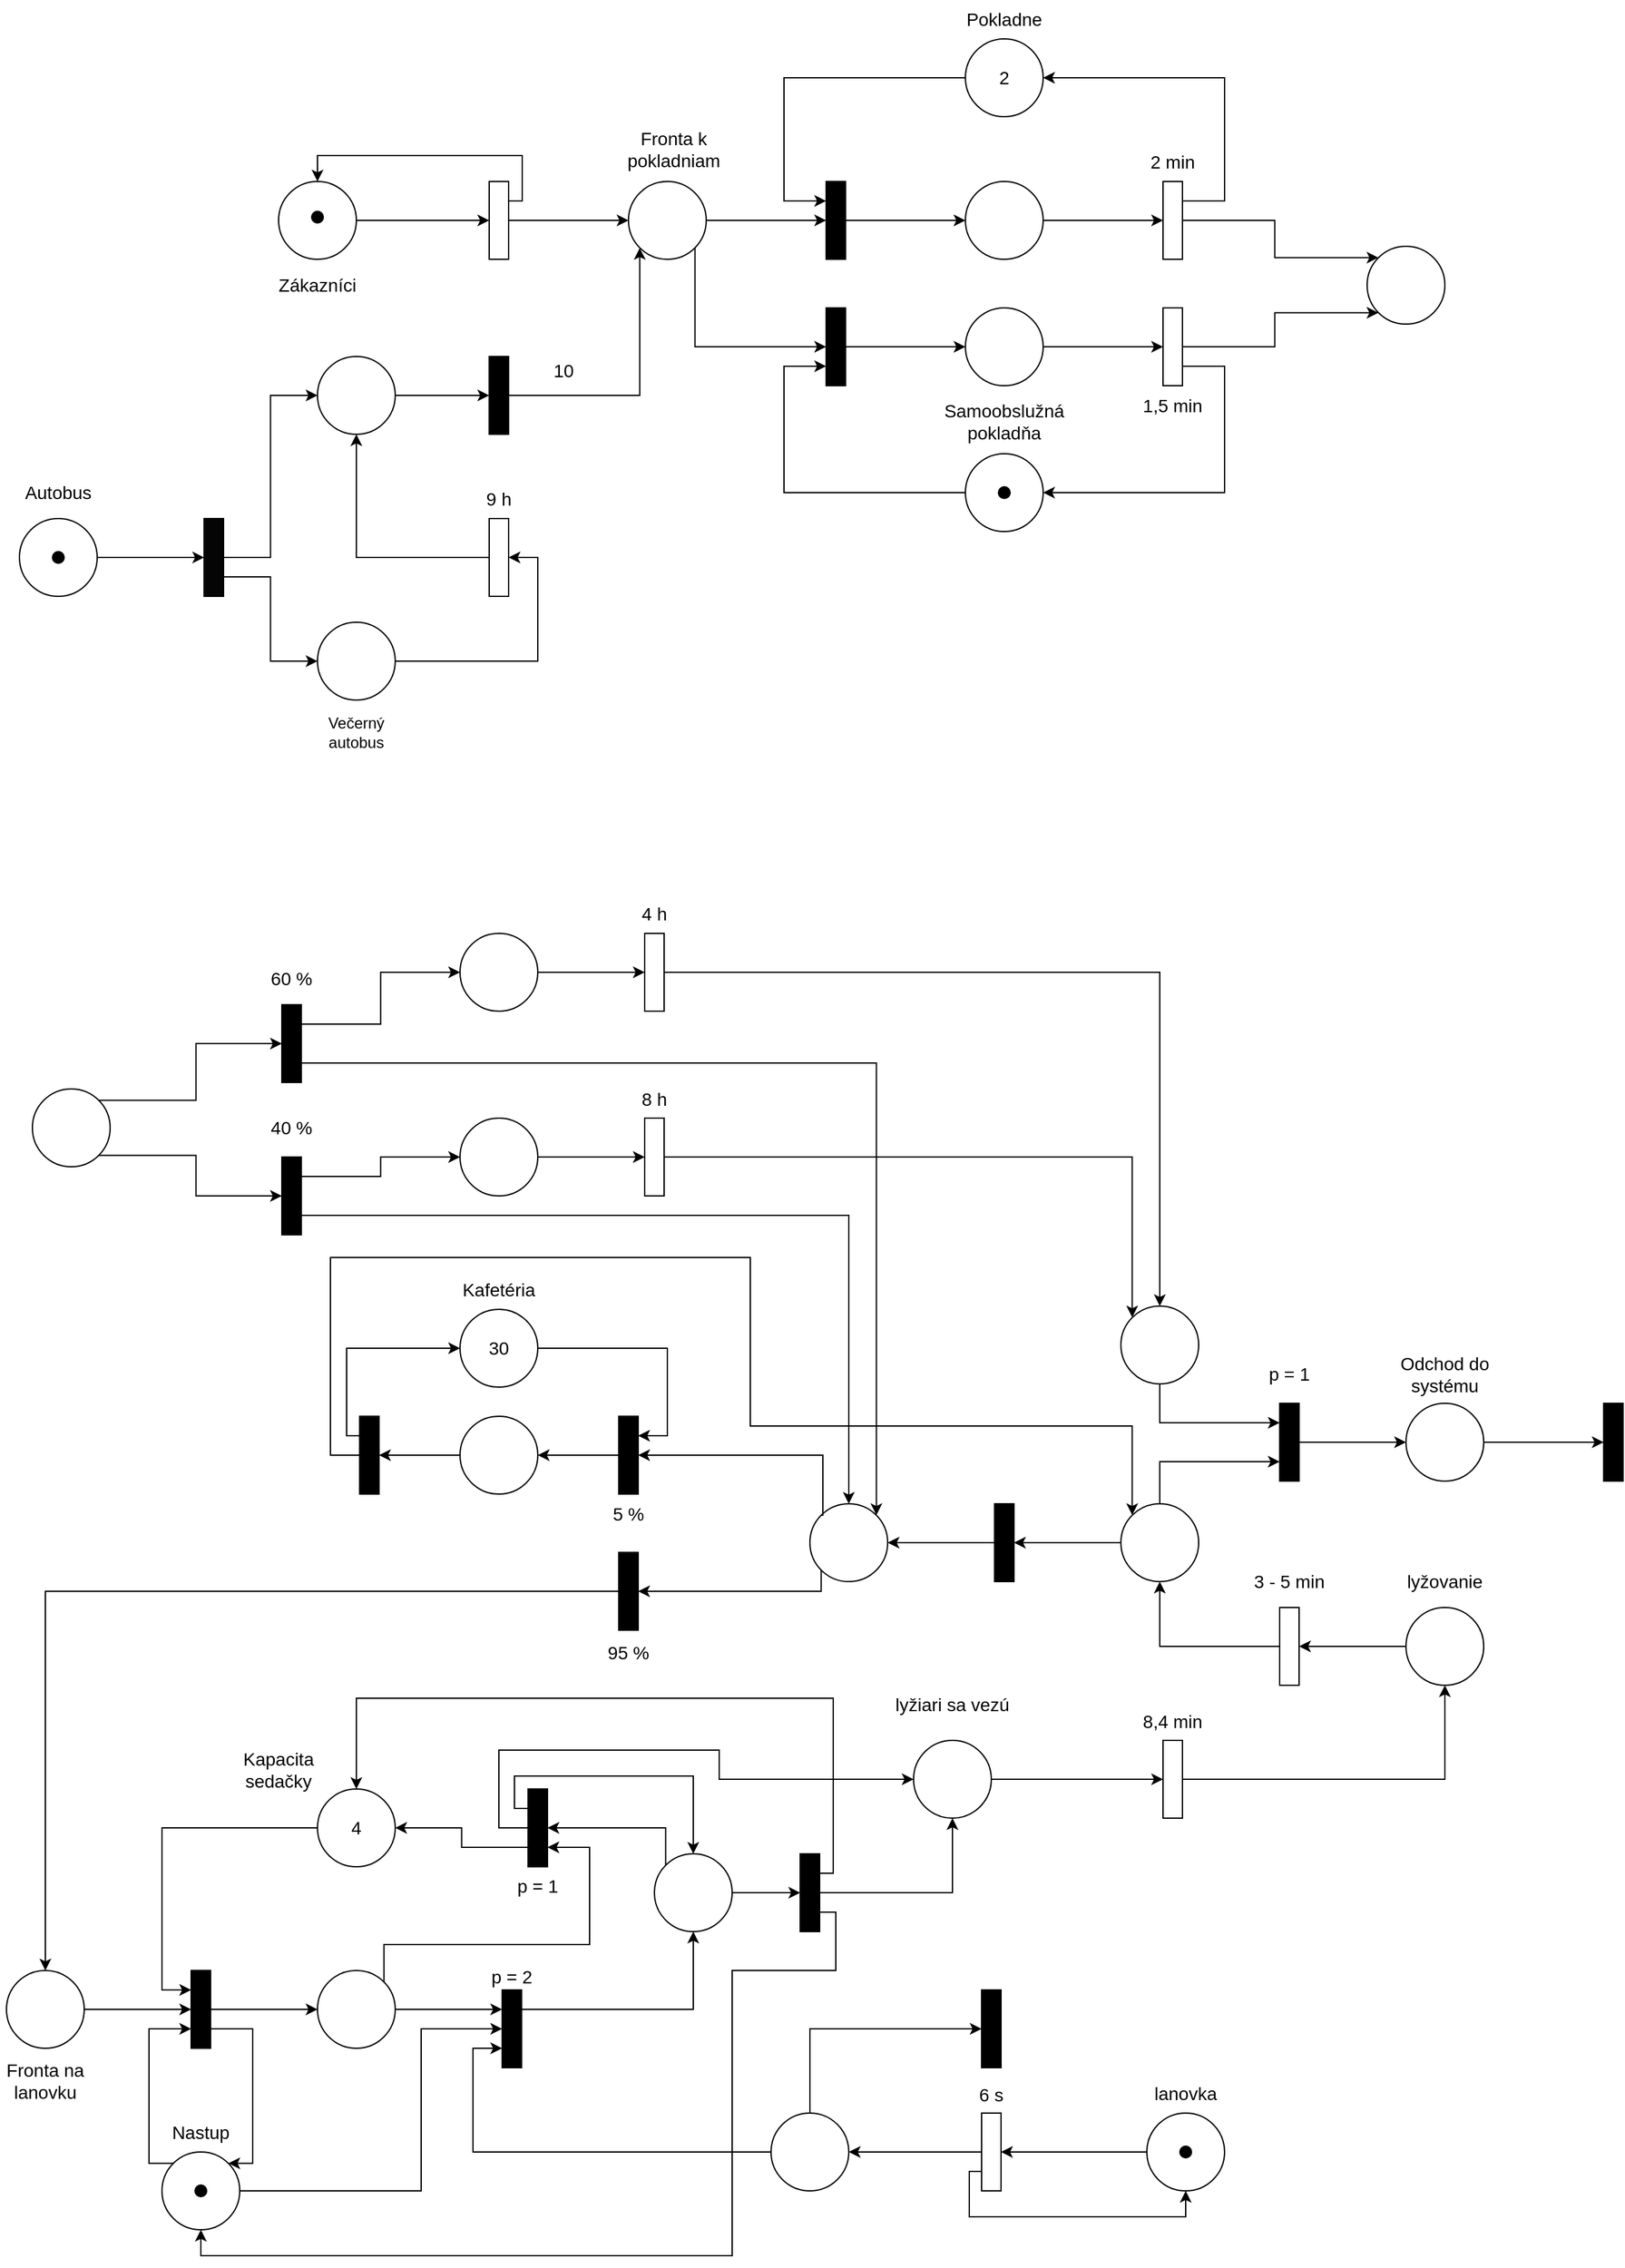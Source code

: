<mxfile version="22.1.5" type="device">
  <diagram name="Page-1" id="W_xYY2mBdeJjj8uaBrzF">
    <mxGraphModel dx="1635" dy="2214" grid="1" gridSize="10" guides="1" tooltips="1" connect="1" arrows="1" fold="1" page="0" pageScale="1" pageWidth="827" pageHeight="1169" math="0" shadow="0">
      <root>
        <mxCell id="0" />
        <mxCell id="1" parent="0" />
        <mxCell id="AAFjQnPi5kUjQPwpxVuT-1" value="" style="verticalLabelPosition=bottom;verticalAlign=top;html=1;shape=mxgraph.flowchart.on-page_reference;fillColor=none;" parent="1" vertex="1">
          <mxGeometry x="-320" y="70" width="60" height="60" as="geometry" />
        </mxCell>
        <mxCell id="d6f9d9BtoIqbWKQXRGAZ-1" value="" style="rounded=0;whiteSpace=wrap;html=1;rotation=-90;fillColor=#000000;" parent="1" vertex="1">
          <mxGeometry x="-200" y="92.5" width="60" height="15" as="geometry" />
        </mxCell>
        <mxCell id="d6f9d9BtoIqbWKQXRGAZ-3" value="" style="endArrow=classic;html=1;rounded=0;exitX=1;exitY=0.5;exitDx=0;exitDy=0;exitPerimeter=0;entryX=0.5;entryY=0;entryDx=0;entryDy=0;" parent="1" source="AAFjQnPi5kUjQPwpxVuT-1" target="d6f9d9BtoIqbWKQXRGAZ-1" edge="1">
          <mxGeometry width="50" height="50" relative="1" as="geometry">
            <mxPoint x="-240" y="230" as="sourcePoint" />
            <mxPoint x="-190" y="180" as="targetPoint" />
          </mxGeometry>
        </mxCell>
        <mxCell id="d6f9d9BtoIqbWKQXRGAZ-4" value="" style="verticalLabelPosition=bottom;verticalAlign=top;html=1;shape=mxgraph.flowchart.on-page_reference;fillColor=none;" parent="1" vertex="1">
          <mxGeometry x="-80" y="70" width="60" height="60" as="geometry" />
        </mxCell>
        <mxCell id="d6f9d9BtoIqbWKQXRGAZ-5" value="" style="endArrow=classic;html=1;rounded=0;exitX=0.5;exitY=1;exitDx=0;exitDy=0;entryX=0;entryY=0.5;entryDx=0;entryDy=0;entryPerimeter=0;" parent="1" source="d6f9d9BtoIqbWKQXRGAZ-1" target="d6f9d9BtoIqbWKQXRGAZ-4" edge="1">
          <mxGeometry width="50" height="50" relative="1" as="geometry">
            <mxPoint x="-170" y="210" as="sourcePoint" />
            <mxPoint x="-120" y="160" as="targetPoint" />
          </mxGeometry>
        </mxCell>
        <mxCell id="d6f9d9BtoIqbWKQXRGAZ-7" value="" style="verticalLabelPosition=bottom;verticalAlign=top;html=1;shape=mxgraph.flowchart.on-page_reference;fillColor=none;" parent="1" vertex="1">
          <mxGeometry x="-200" y="210" width="60" height="60" as="geometry" />
        </mxCell>
        <mxCell id="d6f9d9BtoIqbWKQXRGAZ-8" value="" style="endArrow=classic;html=1;rounded=0;entryX=0.25;entryY=0;entryDx=0;entryDy=0;exitX=0.145;exitY=0.145;exitDx=0;exitDy=0;exitPerimeter=0;edgeStyle=elbowEdgeStyle;" parent="1" source="d6f9d9BtoIqbWKQXRGAZ-7" target="d6f9d9BtoIqbWKQXRGAZ-1" edge="1">
          <mxGeometry width="50" height="50" relative="1" as="geometry">
            <mxPoint x="-270" y="230" as="sourcePoint" />
            <mxPoint x="-220" y="180" as="targetPoint" />
            <Array as="points">
              <mxPoint x="-210" y="170" />
            </Array>
          </mxGeometry>
        </mxCell>
        <mxCell id="d6f9d9BtoIqbWKQXRGAZ-9" value="" style="endArrow=classic;html=1;rounded=0;exitX=0.25;exitY=1;exitDx=0;exitDy=0;entryX=0.855;entryY=0.145;entryDx=0;entryDy=0;entryPerimeter=0;edgeStyle=elbowEdgeStyle;" parent="1" source="d6f9d9BtoIqbWKQXRGAZ-1" target="d6f9d9BtoIqbWKQXRGAZ-7" edge="1">
          <mxGeometry width="50" height="50" relative="1" as="geometry">
            <mxPoint x="-40" y="200" as="sourcePoint" />
            <mxPoint x="10" y="150" as="targetPoint" />
            <Array as="points">
              <mxPoint x="-130" y="160" />
            </Array>
          </mxGeometry>
        </mxCell>
        <mxCell id="d6f9d9BtoIqbWKQXRGAZ-10" value="&lt;font style=&quot;font-size: 14px;&quot;&gt;Nastup&lt;/font&gt;" style="text;html=1;strokeColor=none;fillColor=none;align=center;verticalAlign=middle;whiteSpace=wrap;rounded=0;" parent="1" vertex="1">
          <mxGeometry x="-200" y="180" width="60" height="30" as="geometry" />
        </mxCell>
        <mxCell id="d6f9d9BtoIqbWKQXRGAZ-11" value="" style="verticalLabelPosition=bottom;verticalAlign=top;html=1;shape=mxgraph.flowchart.on-page_reference;fillColor=none;" parent="1" vertex="1">
          <mxGeometry x="-80" y="-70" width="60" height="60" as="geometry" />
        </mxCell>
        <mxCell id="d6f9d9BtoIqbWKQXRGAZ-12" value="&lt;font style=&quot;font-size: 14px;&quot;&gt;4&lt;/font&gt;" style="text;html=1;strokeColor=none;fillColor=none;align=center;verticalAlign=middle;whiteSpace=wrap;rounded=0;" parent="1" vertex="1">
          <mxGeometry x="-80" y="-55" width="60" height="30" as="geometry" />
        </mxCell>
        <mxCell id="d6f9d9BtoIqbWKQXRGAZ-13" value="" style="endArrow=classic;html=1;rounded=0;exitX=0;exitY=0.5;exitDx=0;exitDy=0;exitPerimeter=0;entryX=0.75;entryY=0;entryDx=0;entryDy=0;edgeStyle=orthogonalEdgeStyle;" parent="1" source="d6f9d9BtoIqbWKQXRGAZ-11" target="d6f9d9BtoIqbWKQXRGAZ-1" edge="1">
          <mxGeometry width="50" height="50" relative="1" as="geometry">
            <mxPoint x="-80" as="sourcePoint" />
            <mxPoint x="-190" y="-50" as="targetPoint" />
            <Array as="points">
              <mxPoint x="-200" y="-40" />
              <mxPoint x="-200" y="85" />
            </Array>
          </mxGeometry>
        </mxCell>
        <mxCell id="d6f9d9BtoIqbWKQXRGAZ-14" value="" style="rounded=0;whiteSpace=wrap;html=1;rotation=-90;fillColor=#000000;" parent="1" vertex="1">
          <mxGeometry x="40" y="107.5" width="60" height="15" as="geometry" />
        </mxCell>
        <mxCell id="d6f9d9BtoIqbWKQXRGAZ-15" value="" style="endArrow=classic;html=1;rounded=0;exitX=1;exitY=0.5;exitDx=0;exitDy=0;exitPerimeter=0;entryX=0.75;entryY=0;entryDx=0;entryDy=0;" parent="1" source="d6f9d9BtoIqbWKQXRGAZ-4" target="d6f9d9BtoIqbWKQXRGAZ-14" edge="1">
          <mxGeometry width="50" height="50" relative="1" as="geometry">
            <mxPoint x="20" y="220" as="sourcePoint" />
            <mxPoint x="70" y="170" as="targetPoint" />
          </mxGeometry>
        </mxCell>
        <mxCell id="d6f9d9BtoIqbWKQXRGAZ-16" value="" style="endArrow=classic;html=1;rounded=0;exitX=1;exitY=0.5;exitDx=0;exitDy=0;exitPerimeter=0;edgeStyle=orthogonalEdgeStyle;entryX=0.5;entryY=0;entryDx=0;entryDy=0;" parent="1" source="d6f9d9BtoIqbWKQXRGAZ-7" target="d6f9d9BtoIqbWKQXRGAZ-14" edge="1">
          <mxGeometry width="50" height="50" relative="1" as="geometry">
            <mxPoint x="-40" y="270" as="sourcePoint" />
            <mxPoint x="50" y="160" as="targetPoint" />
            <Array as="points">
              <mxPoint y="240" />
              <mxPoint y="115" />
            </Array>
          </mxGeometry>
        </mxCell>
        <mxCell id="d6f9d9BtoIqbWKQXRGAZ-19" value="" style="endArrow=classic;html=1;rounded=0;exitX=0;exitY=0.5;exitDx=0;exitDy=0;exitPerimeter=0;entryX=0.5;entryY=1;entryDx=0;entryDy=0;" parent="1" source="d6f9d9BtoIqbWKQXRGAZ-21" target="d6f9d9BtoIqbWKQXRGAZ-20" edge="1">
          <mxGeometry width="50" height="50" relative="1" as="geometry">
            <mxPoint x="540" y="210" as="sourcePoint" />
            <mxPoint x="450" y="200" as="targetPoint" />
          </mxGeometry>
        </mxCell>
        <mxCell id="d6f9d9BtoIqbWKQXRGAZ-20" value="" style="rounded=0;whiteSpace=wrap;html=1;rotation=-90;fillColor=#FFFFFF;" parent="1" vertex="1">
          <mxGeometry x="410" y="202.5" width="60" height="15" as="geometry" />
        </mxCell>
        <mxCell id="d6f9d9BtoIqbWKQXRGAZ-21" value="" style="verticalLabelPosition=bottom;verticalAlign=top;html=1;shape=mxgraph.flowchart.on-page_reference;fillColor=none;" parent="1" vertex="1">
          <mxGeometry x="560" y="180" width="60" height="60" as="geometry" />
        </mxCell>
        <mxCell id="d6f9d9BtoIqbWKQXRGAZ-24" value="&lt;font style=&quot;font-size: 14px;&quot;&gt;lanovka&lt;/font&gt;" style="text;html=1;strokeColor=none;fillColor=none;align=center;verticalAlign=middle;whiteSpace=wrap;rounded=0;" parent="1" vertex="1">
          <mxGeometry x="560" y="150" width="60" height="30" as="geometry" />
        </mxCell>
        <mxCell id="d6f9d9BtoIqbWKQXRGAZ-26" value="&lt;font style=&quot;font-size: 14px;&quot;&gt;6 s&lt;/font&gt;" style="text;html=1;strokeColor=none;fillColor=none;align=center;verticalAlign=middle;whiteSpace=wrap;rounded=0;" parent="1" vertex="1">
          <mxGeometry x="410" y="151" width="60" height="30" as="geometry" />
        </mxCell>
        <mxCell id="d6f9d9BtoIqbWKQXRGAZ-28" value="" style="verticalLabelPosition=bottom;verticalAlign=top;html=1;shape=mxgraph.flowchart.on-page_reference;fillColor=none;" parent="1" vertex="1">
          <mxGeometry x="270" y="180" width="60" height="60" as="geometry" />
        </mxCell>
        <mxCell id="d6f9d9BtoIqbWKQXRGAZ-29" value="" style="endArrow=classic;html=1;rounded=0;exitX=0.5;exitY=0;exitDx=0;exitDy=0;entryX=1;entryY=0.5;entryDx=0;entryDy=0;entryPerimeter=0;" parent="1" source="d6f9d9BtoIqbWKQXRGAZ-20" target="d6f9d9BtoIqbWKQXRGAZ-28" edge="1">
          <mxGeometry width="50" height="50" relative="1" as="geometry">
            <mxPoint x="330" y="140" as="sourcePoint" />
            <mxPoint x="380" y="90" as="targetPoint" />
          </mxGeometry>
        </mxCell>
        <mxCell id="d6f9d9BtoIqbWKQXRGAZ-30" value="" style="endArrow=classic;html=1;rounded=0;exitX=0;exitY=0.5;exitDx=0;exitDy=0;exitPerimeter=0;entryX=0.25;entryY=0;entryDx=0;entryDy=0;edgeStyle=orthogonalEdgeStyle;" parent="1" source="d6f9d9BtoIqbWKQXRGAZ-28" target="d6f9d9BtoIqbWKQXRGAZ-14" edge="1">
          <mxGeometry width="50" height="50" relative="1" as="geometry">
            <mxPoint x="150" y="280" as="sourcePoint" />
            <mxPoint x="200" y="230" as="targetPoint" />
            <Array as="points">
              <mxPoint x="40" y="210" />
              <mxPoint x="40" y="130" />
            </Array>
          </mxGeometry>
        </mxCell>
        <mxCell id="d6f9d9BtoIqbWKQXRGAZ-33" value="" style="verticalLabelPosition=bottom;verticalAlign=top;html=1;shape=mxgraph.flowchart.on-page_reference;fillColor=none;" parent="1" vertex="1">
          <mxGeometry x="180" y="-20" width="60" height="60" as="geometry" />
        </mxCell>
        <mxCell id="d6f9d9BtoIqbWKQXRGAZ-34" value="" style="endArrow=classic;html=1;rounded=0;exitX=0.75;exitY=1;exitDx=0;exitDy=0;edgeStyle=orthogonalEdgeStyle;entryX=0.5;entryY=1;entryDx=0;entryDy=0;entryPerimeter=0;" parent="1" source="d6f9d9BtoIqbWKQXRGAZ-14" target="d6f9d9BtoIqbWKQXRGAZ-33" edge="1">
          <mxGeometry width="50" height="50" relative="1" as="geometry">
            <mxPoint x="150" y="130" as="sourcePoint" />
            <mxPoint x="200" y="80" as="targetPoint" />
          </mxGeometry>
        </mxCell>
        <mxCell id="d6f9d9BtoIqbWKQXRGAZ-35" value="" style="rounded=0;whiteSpace=wrap;html=1;rotation=-90;fillColor=#000000;" parent="1" vertex="1">
          <mxGeometry x="60" y="-47.5" width="60" height="15" as="geometry" />
        </mxCell>
        <mxCell id="d6f9d9BtoIqbWKQXRGAZ-36" value="" style="endArrow=classic;html=1;rounded=0;exitX=0.145;exitY=0.145;exitDx=0;exitDy=0;exitPerimeter=0;entryX=0.5;entryY=1;entryDx=0;entryDy=0;edgeStyle=orthogonalEdgeStyle;" parent="1" source="d6f9d9BtoIqbWKQXRGAZ-33" target="d6f9d9BtoIqbWKQXRGAZ-35" edge="1">
          <mxGeometry width="50" height="50" relative="1" as="geometry">
            <mxPoint x="290" y="-20" as="sourcePoint" />
            <mxPoint x="180" y="-90" as="targetPoint" />
            <Array as="points">
              <mxPoint x="189" y="-40" />
            </Array>
          </mxGeometry>
        </mxCell>
        <mxCell id="d6f9d9BtoIqbWKQXRGAZ-37" value="" style="endArrow=classic;html=1;rounded=0;exitX=0.855;exitY=0.145;exitDx=0;exitDy=0;exitPerimeter=0;entryX=0.25;entryY=1;entryDx=0;entryDy=0;edgeStyle=orthogonalEdgeStyle;" parent="1" source="d6f9d9BtoIqbWKQXRGAZ-4" target="d6f9d9BtoIqbWKQXRGAZ-35" edge="1">
          <mxGeometry width="50" height="50" relative="1" as="geometry">
            <mxPoint x="-10" y="60" as="sourcePoint" />
            <mxPoint x="40" y="10" as="targetPoint" />
            <Array as="points">
              <mxPoint x="-29" y="50" />
              <mxPoint x="130" y="50" />
              <mxPoint x="130" y="-25" />
            </Array>
          </mxGeometry>
        </mxCell>
        <mxCell id="d6f9d9BtoIqbWKQXRGAZ-39" value="&lt;font style=&quot;font-size: 14px;&quot;&gt;p = 2&lt;/font&gt;" style="text;html=1;strokeColor=none;fillColor=none;align=center;verticalAlign=middle;whiteSpace=wrap;rounded=0;" parent="1" vertex="1">
          <mxGeometry x="40" y="60" width="60" height="30" as="geometry" />
        </mxCell>
        <mxCell id="d6f9d9BtoIqbWKQXRGAZ-40" value="&lt;font style=&quot;font-size: 14px;&quot;&gt;p = 1&lt;/font&gt;" style="text;html=1;strokeColor=none;fillColor=none;align=center;verticalAlign=middle;whiteSpace=wrap;rounded=0;" parent="1" vertex="1">
          <mxGeometry x="60" y="-10" width="60" height="30" as="geometry" />
        </mxCell>
        <mxCell id="d6f9d9BtoIqbWKQXRGAZ-41" value="" style="endArrow=classic;html=1;rounded=0;exitX=0.75;exitY=0;exitDx=0;exitDy=0;entryX=0.5;entryY=0;entryDx=0;entryDy=0;entryPerimeter=0;edgeStyle=orthogonalEdgeStyle;" parent="1" source="d6f9d9BtoIqbWKQXRGAZ-35" target="d6f9d9BtoIqbWKQXRGAZ-33" edge="1">
          <mxGeometry width="50" height="50" relative="1" as="geometry">
            <mxPoint x="290" y="-80" as="sourcePoint" />
            <mxPoint x="220" y="-130" as="targetPoint" />
            <Array as="points">
              <mxPoint x="72" y="-55" />
              <mxPoint x="72" y="-80" />
              <mxPoint x="210" y="-80" />
            </Array>
          </mxGeometry>
        </mxCell>
        <mxCell id="d6f9d9BtoIqbWKQXRGAZ-42" value="" style="endArrow=classic;html=1;rounded=0;exitX=0.5;exitY=0;exitDx=0;exitDy=0;entryX=0;entryY=0.5;entryDx=0;entryDy=0;entryPerimeter=0;edgeStyle=orthogonalEdgeStyle;" parent="1" source="d6f9d9BtoIqbWKQXRGAZ-35" target="d6f9d9BtoIqbWKQXRGAZ-43" edge="1">
          <mxGeometry width="50" height="50" relative="1" as="geometry">
            <mxPoint x="390" y="10" as="sourcePoint" />
            <mxPoint x="310" y="-60" as="targetPoint" />
            <Array as="points">
              <mxPoint x="60" y="-40" />
              <mxPoint x="60" y="-100" />
              <mxPoint x="230" y="-100" />
              <mxPoint x="230" y="-78" />
            </Array>
          </mxGeometry>
        </mxCell>
        <mxCell id="d6f9d9BtoIqbWKQXRGAZ-43" value="" style="verticalLabelPosition=bottom;verticalAlign=top;html=1;shape=mxgraph.flowchart.on-page_reference;fillColor=none;" parent="1" vertex="1">
          <mxGeometry x="380" y="-107.5" width="60" height="60" as="geometry" />
        </mxCell>
        <mxCell id="d6f9d9BtoIqbWKQXRGAZ-44" value="" style="endArrow=classic;html=1;rounded=0;exitX=0.25;exitY=0;exitDx=0;exitDy=0;entryX=1;entryY=0.5;entryDx=0;entryDy=0;entryPerimeter=0;edgeStyle=orthogonalEdgeStyle;" parent="1" source="d6f9d9BtoIqbWKQXRGAZ-35" target="d6f9d9BtoIqbWKQXRGAZ-11" edge="1">
          <mxGeometry width="50" height="50" relative="1" as="geometry">
            <mxPoint x="-10" y="20" as="sourcePoint" />
            <mxPoint as="targetPoint" />
          </mxGeometry>
        </mxCell>
        <mxCell id="d6f9d9BtoIqbWKQXRGAZ-45" value="" style="rounded=0;whiteSpace=wrap;html=1;rotation=-90;fillColor=#000000;" parent="1" vertex="1">
          <mxGeometry x="270" y="2.5" width="60" height="15" as="geometry" />
        </mxCell>
        <mxCell id="d6f9d9BtoIqbWKQXRGAZ-46" value="" style="endArrow=classic;html=1;rounded=0;exitX=1;exitY=0.5;exitDx=0;exitDy=0;exitPerimeter=0;entryX=0.5;entryY=0;entryDx=0;entryDy=0;" parent="1" source="d6f9d9BtoIqbWKQXRGAZ-33" target="d6f9d9BtoIqbWKQXRGAZ-45" edge="1">
          <mxGeometry width="50" height="50" relative="1" as="geometry">
            <mxPoint x="490" y="50" as="sourcePoint" />
            <mxPoint x="540" as="targetPoint" />
          </mxGeometry>
        </mxCell>
        <mxCell id="d6f9d9BtoIqbWKQXRGAZ-47" value="" style="endArrow=classic;html=1;rounded=0;exitX=0.75;exitY=1;exitDx=0;exitDy=0;entryX=0.5;entryY=0;entryDx=0;entryDy=0;entryPerimeter=0;edgeStyle=orthogonalEdgeStyle;" parent="1" source="d6f9d9BtoIqbWKQXRGAZ-45" target="d6f9d9BtoIqbWKQXRGAZ-11" edge="1">
          <mxGeometry width="50" height="50" relative="1" as="geometry">
            <mxPoint x="390" y="40" as="sourcePoint" />
            <mxPoint x="440" y="-10" as="targetPoint" />
            <Array as="points">
              <mxPoint x="318" y="-5" />
              <mxPoint x="318" y="-140" />
              <mxPoint x="-50" y="-140" />
            </Array>
          </mxGeometry>
        </mxCell>
        <mxCell id="d6f9d9BtoIqbWKQXRGAZ-48" value="" style="endArrow=classic;html=1;rounded=0;exitX=0.5;exitY=1;exitDx=0;exitDy=0;entryX=0.5;entryY=1;entryDx=0;entryDy=0;entryPerimeter=0;edgeStyle=orthogonalEdgeStyle;" parent="1" source="d6f9d9BtoIqbWKQXRGAZ-45" target="d6f9d9BtoIqbWKQXRGAZ-43" edge="1">
          <mxGeometry width="50" height="50" relative="1" as="geometry">
            <mxPoint x="460" y="50" as="sourcePoint" />
            <mxPoint x="510" as="targetPoint" />
          </mxGeometry>
        </mxCell>
        <mxCell id="d6f9d9BtoIqbWKQXRGAZ-49" value="" style="endArrow=classic;html=1;rounded=0;exitX=0.25;exitY=1;exitDx=0;exitDy=0;entryX=0.5;entryY=1;entryDx=0;entryDy=0;entryPerimeter=0;edgeStyle=orthogonalEdgeStyle;" parent="1" source="d6f9d9BtoIqbWKQXRGAZ-45" target="d6f9d9BtoIqbWKQXRGAZ-7" edge="1">
          <mxGeometry width="50" height="50" relative="1" as="geometry">
            <mxPoint x="470" y="60" as="sourcePoint" />
            <mxPoint x="520" y="10" as="targetPoint" />
            <Array as="points">
              <mxPoint x="320" y="25" />
              <mxPoint x="320" y="70" />
              <mxPoint x="240" y="70" />
              <mxPoint x="240" y="290" />
              <mxPoint x="-170" y="290" />
            </Array>
          </mxGeometry>
        </mxCell>
        <mxCell id="d6f9d9BtoIqbWKQXRGAZ-50" value="" style="endArrow=classic;html=1;rounded=0;exitX=1;exitY=0.5;exitDx=0;exitDy=0;exitPerimeter=0;entryX=0.5;entryY=0;entryDx=0;entryDy=0;" parent="1" source="d6f9d9BtoIqbWKQXRGAZ-43" target="d6f9d9BtoIqbWKQXRGAZ-51" edge="1">
          <mxGeometry width="50" height="50" relative="1" as="geometry">
            <mxPoint x="620" y="-60" as="sourcePoint" />
            <mxPoint x="560" y="-77" as="targetPoint" />
          </mxGeometry>
        </mxCell>
        <mxCell id="d6f9d9BtoIqbWKQXRGAZ-51" value="" style="rounded=0;whiteSpace=wrap;html=1;rotation=-90;fillColor=#FFFFFF;" parent="1" vertex="1">
          <mxGeometry x="550" y="-85" width="60" height="15" as="geometry" />
        </mxCell>
        <mxCell id="d6f9d9BtoIqbWKQXRGAZ-55" value="&lt;font style=&quot;font-size: 14px;&quot;&gt;8,4 min&lt;/font&gt;" style="text;html=1;strokeColor=none;fillColor=none;align=center;verticalAlign=middle;whiteSpace=wrap;rounded=0;" parent="1" vertex="1">
          <mxGeometry x="550" y="-137.5" width="60" height="30" as="geometry" />
        </mxCell>
        <mxCell id="d6f9d9BtoIqbWKQXRGAZ-71" value="&lt;font style=&quot;font-size: 14px;&quot;&gt;Fronta na lanovku&lt;/font&gt;" style="text;html=1;strokeColor=none;fillColor=none;align=center;verticalAlign=middle;whiteSpace=wrap;rounded=0;" parent="1" vertex="1">
          <mxGeometry x="-325" y="140" width="70" height="30" as="geometry" />
        </mxCell>
        <mxCell id="d6f9d9BtoIqbWKQXRGAZ-72" value="&lt;font style=&quot;font-size: 14px;&quot;&gt;Kapacita sedačky&lt;/font&gt;" style="text;html=1;strokeColor=none;fillColor=none;align=center;verticalAlign=middle;whiteSpace=wrap;rounded=0;" parent="1" vertex="1">
          <mxGeometry x="-140" y="-100" width="60" height="30" as="geometry" />
        </mxCell>
        <mxCell id="d6f9d9BtoIqbWKQXRGAZ-73" value="" style="endArrow=classic;html=1;rounded=0;exitX=0.5;exitY=1;exitDx=0;exitDy=0;entryX=0.5;entryY=1;entryDx=0;entryDy=0;entryPerimeter=0;edgeStyle=orthogonalEdgeStyle;" parent="1" source="d6f9d9BtoIqbWKQXRGAZ-51" target="d6f9d9BtoIqbWKQXRGAZ-74" edge="1">
          <mxGeometry width="50" height="50" relative="1" as="geometry">
            <mxPoint x="750" y="-90" as="sourcePoint" />
            <mxPoint x="730" y="-77" as="targetPoint" />
          </mxGeometry>
        </mxCell>
        <mxCell id="d6f9d9BtoIqbWKQXRGAZ-74" value="" style="verticalLabelPosition=bottom;verticalAlign=top;html=1;shape=mxgraph.flowchart.on-page_reference;fillColor=none;" parent="1" vertex="1">
          <mxGeometry x="760" y="-210" width="60" height="60" as="geometry" />
        </mxCell>
        <mxCell id="d6f9d9BtoIqbWKQXRGAZ-87" value="" style="endArrow=classic;html=1;rounded=0;exitX=0;exitY=0.5;exitDx=0;exitDy=0;exitPerimeter=0;entryX=0.5;entryY=1;entryDx=0;entryDy=0;" parent="1" source="d6f9d9BtoIqbWKQXRGAZ-74" target="d6f9d9BtoIqbWKQXRGAZ-88" edge="1">
          <mxGeometry width="50" height="50" relative="1" as="geometry">
            <mxPoint x="450" y="-270" as="sourcePoint" />
            <mxPoint x="480" y="-180" as="targetPoint" />
          </mxGeometry>
        </mxCell>
        <mxCell id="d6f9d9BtoIqbWKQXRGAZ-88" value="" style="rounded=0;whiteSpace=wrap;html=1;rotation=-90;fillColor=#FFFFFF;" parent="1" vertex="1">
          <mxGeometry x="640" y="-187.5" width="60" height="15" as="geometry" />
        </mxCell>
        <mxCell id="d6f9d9BtoIqbWKQXRGAZ-90" value="&lt;font style=&quot;font-size: 14px;&quot;&gt;3 - 5 min&lt;/font&gt;" style="text;html=1;strokeColor=none;fillColor=none;align=center;verticalAlign=middle;whiteSpace=wrap;rounded=0;" parent="1" vertex="1">
          <mxGeometry x="640" y="-245" width="60" height="30" as="geometry" />
        </mxCell>
        <mxCell id="d6f9d9BtoIqbWKQXRGAZ-91" value="" style="endArrow=classic;html=1;rounded=0;exitX=0.5;exitY=0;exitDx=0;exitDy=0;edgeStyle=orthogonalEdgeStyle;entryX=0.5;entryY=1;entryDx=0;entryDy=0;entryPerimeter=0;" parent="1" source="d6f9d9BtoIqbWKQXRGAZ-88" target="UBZR0KBog6GGiBJ8UuVx-93" edge="1">
          <mxGeometry width="50" height="50" relative="1" as="geometry">
            <mxPoint x="260" y="-240" as="sourcePoint" />
            <mxPoint x="500" y="-230" as="targetPoint" />
          </mxGeometry>
        </mxCell>
        <mxCell id="d6f9d9BtoIqbWKQXRGAZ-92" value="" style="verticalLabelPosition=bottom;verticalAlign=top;html=1;shape=mxgraph.flowchart.on-page_reference;fillColor=none;" parent="1" vertex="1">
          <mxGeometry x="300" y="-290" width="60" height="60" as="geometry" />
        </mxCell>
        <mxCell id="d6f9d9BtoIqbWKQXRGAZ-93" value="" style="endArrow=classic;html=1;rounded=0;exitX=0.145;exitY=0.855;exitDx=0;exitDy=0;exitPerimeter=0;entryX=0.5;entryY=1;entryDx=0;entryDy=0;edgeStyle=orthogonalEdgeStyle;" parent="1" source="d6f9d9BtoIqbWKQXRGAZ-92" target="d6f9d9BtoIqbWKQXRGAZ-94" edge="1">
          <mxGeometry width="50" height="50" relative="1" as="geometry">
            <mxPoint x="90" y="-240" as="sourcePoint" />
            <mxPoint x="190" y="-230" as="targetPoint" />
            <Array as="points">
              <mxPoint x="309" y="-222" />
            </Array>
          </mxGeometry>
        </mxCell>
        <mxCell id="d6f9d9BtoIqbWKQXRGAZ-94" value="" style="rounded=0;whiteSpace=wrap;html=1;rotation=-90;fillColor=#000000;" parent="1" vertex="1">
          <mxGeometry x="130" y="-230" width="60" height="15" as="geometry" />
        </mxCell>
        <mxCell id="d6f9d9BtoIqbWKQXRGAZ-95" value="" style="endArrow=classic;html=1;rounded=0;exitX=0.5;exitY=0;exitDx=0;exitDy=0;entryX=0.5;entryY=0;entryDx=0;entryDy=0;entryPerimeter=0;edgeStyle=orthogonalEdgeStyle;" parent="1" source="d6f9d9BtoIqbWKQXRGAZ-94" target="AAFjQnPi5kUjQPwpxVuT-1" edge="1">
          <mxGeometry width="50" height="50" relative="1" as="geometry">
            <mxPoint x="-180" y="-200" as="sourcePoint" />
            <mxPoint x="-130" y="-250" as="targetPoint" />
          </mxGeometry>
        </mxCell>
        <mxCell id="d6f9d9BtoIqbWKQXRGAZ-96" value="&lt;font style=&quot;font-size: 14px;&quot;&gt;95 %&lt;/font&gt;" style="text;html=1;strokeColor=none;fillColor=none;align=center;verticalAlign=middle;whiteSpace=wrap;rounded=0;" parent="1" vertex="1">
          <mxGeometry x="130" y="-190" width="60" height="30" as="geometry" />
        </mxCell>
        <mxCell id="d6f9d9BtoIqbWKQXRGAZ-97" value="" style="rounded=0;whiteSpace=wrap;html=1;rotation=-90;fillColor=#000000;" parent="1" vertex="1">
          <mxGeometry x="130" y="-335" width="60" height="15" as="geometry" />
        </mxCell>
        <mxCell id="d6f9d9BtoIqbWKQXRGAZ-99" value="" style="endArrow=classic;html=1;rounded=0;exitX=0.145;exitY=0.145;exitDx=0;exitDy=0;exitPerimeter=0;entryX=0.5;entryY=1;entryDx=0;entryDy=0;edgeStyle=orthogonalEdgeStyle;" parent="1" source="d6f9d9BtoIqbWKQXRGAZ-92" target="d6f9d9BtoIqbWKQXRGAZ-97" edge="1">
          <mxGeometry width="50" height="50" relative="1" as="geometry">
            <mxPoint x="250" y="-320" as="sourcePoint" />
            <mxPoint x="300" y="-370" as="targetPoint" />
            <Array as="points">
              <mxPoint x="310" y="-281" />
              <mxPoint x="310" y="-327" />
            </Array>
          </mxGeometry>
        </mxCell>
        <mxCell id="d6f9d9BtoIqbWKQXRGAZ-100" value="&lt;font style=&quot;font-size: 14px;&quot;&gt;5 %&lt;/font&gt;" style="text;html=1;strokeColor=none;fillColor=none;align=center;verticalAlign=middle;whiteSpace=wrap;rounded=0;" parent="1" vertex="1">
          <mxGeometry x="130" y="-297.5" width="60" height="30" as="geometry" />
        </mxCell>
        <mxCell id="d6f9d9BtoIqbWKQXRGAZ-102" value="" style="verticalLabelPosition=bottom;verticalAlign=top;html=1;shape=mxgraph.flowchart.on-page_reference;fillColor=none;" parent="1" vertex="1">
          <mxGeometry x="30" y="-440" width="60" height="60" as="geometry" />
        </mxCell>
        <mxCell id="d6f9d9BtoIqbWKQXRGAZ-103" value="" style="endArrow=classic;html=1;rounded=0;exitX=1;exitY=0.5;exitDx=0;exitDy=0;exitPerimeter=0;entryX=0.75;entryY=1;entryDx=0;entryDy=0;edgeStyle=orthogonalEdgeStyle;" parent="1" source="d6f9d9BtoIqbWKQXRGAZ-102" target="d6f9d9BtoIqbWKQXRGAZ-97" edge="1">
          <mxGeometry width="50" height="50" relative="1" as="geometry">
            <mxPoint x="170" y="-420" as="sourcePoint" />
            <mxPoint x="220" y="-470" as="targetPoint" />
            <Array as="points">
              <mxPoint x="190" y="-410" />
              <mxPoint x="190" y="-342" />
            </Array>
          </mxGeometry>
        </mxCell>
        <mxCell id="d6f9d9BtoIqbWKQXRGAZ-104" value="&lt;font style=&quot;font-size: 14px;&quot;&gt;30&lt;/font&gt;" style="text;html=1;strokeColor=none;fillColor=none;align=center;verticalAlign=middle;whiteSpace=wrap;rounded=0;" parent="1" vertex="1">
          <mxGeometry x="30" y="-425" width="60" height="30" as="geometry" />
        </mxCell>
        <mxCell id="d6f9d9BtoIqbWKQXRGAZ-105" value="&lt;font style=&quot;font-size: 14px;&quot;&gt;Kafetéria&lt;/font&gt;" style="text;html=1;strokeColor=none;fillColor=none;align=center;verticalAlign=middle;whiteSpace=wrap;rounded=0;" parent="1" vertex="1">
          <mxGeometry x="30" y="-470" width="60" height="30" as="geometry" />
        </mxCell>
        <mxCell id="d6f9d9BtoIqbWKQXRGAZ-106" value="" style="rounded=0;whiteSpace=wrap;html=1;rotation=-90;fillColor=#000000;" parent="1" vertex="1">
          <mxGeometry x="-70" y="-335" width="60" height="15" as="geometry" />
        </mxCell>
        <mxCell id="d6f9d9BtoIqbWKQXRGAZ-107" value="" style="verticalLabelPosition=bottom;verticalAlign=top;html=1;shape=mxgraph.flowchart.on-page_reference;fillColor=none;" parent="1" vertex="1">
          <mxGeometry x="30" y="-357.5" width="60" height="60" as="geometry" />
        </mxCell>
        <mxCell id="d6f9d9BtoIqbWKQXRGAZ-108" value="" style="endArrow=classic;html=1;rounded=0;exitX=0.5;exitY=0;exitDx=0;exitDy=0;entryX=1;entryY=0.5;entryDx=0;entryDy=0;entryPerimeter=0;" parent="1" source="d6f9d9BtoIqbWKQXRGAZ-97" target="d6f9d9BtoIqbWKQXRGAZ-107" edge="1">
          <mxGeometry width="50" height="50" relative="1" as="geometry">
            <mxPoint x="-10" y="-230" as="sourcePoint" />
            <mxPoint x="40" y="-280" as="targetPoint" />
          </mxGeometry>
        </mxCell>
        <mxCell id="d6f9d9BtoIqbWKQXRGAZ-109" value="" style="endArrow=classic;html=1;rounded=0;exitX=0;exitY=0.5;exitDx=0;exitDy=0;exitPerimeter=0;entryX=0.5;entryY=1;entryDx=0;entryDy=0;" parent="1" source="d6f9d9BtoIqbWKQXRGAZ-107" target="d6f9d9BtoIqbWKQXRGAZ-106" edge="1">
          <mxGeometry width="50" height="50" relative="1" as="geometry">
            <mxPoint x="-230" y="-300" as="sourcePoint" />
            <mxPoint x="-40" y="-330" as="targetPoint" />
          </mxGeometry>
        </mxCell>
        <mxCell id="d6f9d9BtoIqbWKQXRGAZ-111" value="" style="endArrow=classic;html=1;rounded=0;exitX=0.75;exitY=0;exitDx=0;exitDy=0;entryX=0;entryY=0.5;entryDx=0;entryDy=0;entryPerimeter=0;edgeStyle=orthogonalEdgeStyle;" parent="1" source="d6f9d9BtoIqbWKQXRGAZ-106" target="d6f9d9BtoIqbWKQXRGAZ-102" edge="1">
          <mxGeometry width="50" height="50" relative="1" as="geometry">
            <mxPoint x="-110" y="-410" as="sourcePoint" />
            <mxPoint x="-10" y="-380" as="targetPoint" />
          </mxGeometry>
        </mxCell>
        <mxCell id="d6f9d9BtoIqbWKQXRGAZ-112" value="" style="endArrow=classic;html=1;rounded=0;exitX=0.5;exitY=0;exitDx=0;exitDy=0;entryX=0.145;entryY=0.145;entryDx=0;entryDy=0;entryPerimeter=0;edgeStyle=orthogonalEdgeStyle;" parent="1" source="d6f9d9BtoIqbWKQXRGAZ-106" target="UBZR0KBog6GGiBJ8UuVx-93" edge="1">
          <mxGeometry width="50" height="50" relative="1" as="geometry">
            <mxPoint x="-190" y="-300" as="sourcePoint" />
            <mxPoint x="-140" y="-350" as="targetPoint" />
            <Array as="points">
              <mxPoint x="-70" y="-328" />
              <mxPoint x="-70" y="-480" />
              <mxPoint x="254" y="-480" />
              <mxPoint x="254" y="-350" />
              <mxPoint x="549" y="-350" />
            </Array>
          </mxGeometry>
        </mxCell>
        <mxCell id="d6f9d9BtoIqbWKQXRGAZ-113" value="" style="shape=waypoint;sketch=0;fillStyle=solid;size=6;pointerEvents=1;points=[];fillColor=none;resizable=0;rotatable=0;perimeter=centerPerimeter;snapToPoint=1;strokeWidth=3;" parent="1" vertex="1">
          <mxGeometry x="580" y="200" width="20" height="20" as="geometry" />
        </mxCell>
        <mxCell id="d6f9d9BtoIqbWKQXRGAZ-114" value="" style="shape=waypoint;sketch=0;fillStyle=solid;size=6;pointerEvents=1;points=[];fillColor=none;resizable=0;rotatable=0;perimeter=centerPerimeter;snapToPoint=1;strokeWidth=3;" parent="1" vertex="1">
          <mxGeometry x="-180" y="230" width="20" height="20" as="geometry" />
        </mxCell>
        <mxCell id="UBZR0KBog6GGiBJ8UuVx-1" value="" style="verticalLabelPosition=bottom;verticalAlign=top;html=1;shape=mxgraph.flowchart.on-page_reference;fillColor=none;" vertex="1" parent="1">
          <mxGeometry x="160" y="-1310" width="60" height="60" as="geometry" />
        </mxCell>
        <mxCell id="UBZR0KBog6GGiBJ8UuVx-2" value="" style="endArrow=classic;html=1;rounded=0;exitX=1;exitY=0.5;exitDx=0;exitDy=0;exitPerimeter=0;entryX=0.5;entryY=0;entryDx=0;entryDy=0;" edge="1" parent="1" source="UBZR0KBog6GGiBJ8UuVx-1" target="UBZR0KBog6GGiBJ8UuVx-3">
          <mxGeometry width="50" height="50" relative="1" as="geometry">
            <mxPoint x="370" y="-1270" as="sourcePoint" />
            <mxPoint x="320" y="-1280" as="targetPoint" />
          </mxGeometry>
        </mxCell>
        <mxCell id="UBZR0KBog6GGiBJ8UuVx-3" value="" style="rounded=0;whiteSpace=wrap;html=1;rotation=-90;fillColor=#000000;" vertex="1" parent="1">
          <mxGeometry x="290" y="-1287.5" width="60" height="15" as="geometry" />
        </mxCell>
        <mxCell id="UBZR0KBog6GGiBJ8UuVx-5" value="" style="verticalLabelPosition=bottom;verticalAlign=top;html=1;shape=mxgraph.flowchart.on-page_reference;fillColor=none;" vertex="1" parent="1">
          <mxGeometry x="420" y="-1310" width="60" height="60" as="geometry" />
        </mxCell>
        <mxCell id="UBZR0KBog6GGiBJ8UuVx-6" value="" style="endArrow=classic;html=1;rounded=0;exitX=0.5;exitY=1;exitDx=0;exitDy=0;entryX=0;entryY=0.5;entryDx=0;entryDy=0;entryPerimeter=0;" edge="1" parent="1" source="UBZR0KBog6GGiBJ8UuVx-3" target="UBZR0KBog6GGiBJ8UuVx-5">
          <mxGeometry width="50" height="50" relative="1" as="geometry">
            <mxPoint x="670" y="-960" as="sourcePoint" />
            <mxPoint x="720" y="-1010" as="targetPoint" />
          </mxGeometry>
        </mxCell>
        <mxCell id="UBZR0KBog6GGiBJ8UuVx-7" value="" style="rounded=0;whiteSpace=wrap;html=1;rotation=-90;fillColor=#FFFFFF;" vertex="1" parent="1">
          <mxGeometry x="550" y="-1287.5" width="60" height="15" as="geometry" />
        </mxCell>
        <mxCell id="UBZR0KBog6GGiBJ8UuVx-8" value="" style="endArrow=classic;html=1;rounded=0;exitX=1;exitY=0.5;exitDx=0;exitDy=0;exitPerimeter=0;entryX=0.5;entryY=0;entryDx=0;entryDy=0;" edge="1" parent="1" source="UBZR0KBog6GGiBJ8UuVx-5" target="UBZR0KBog6GGiBJ8UuVx-7">
          <mxGeometry width="50" height="50" relative="1" as="geometry">
            <mxPoint x="590" y="-1100" as="sourcePoint" />
            <mxPoint x="640" y="-1150" as="targetPoint" />
          </mxGeometry>
        </mxCell>
        <mxCell id="UBZR0KBog6GGiBJ8UuVx-9" value="" style="verticalLabelPosition=bottom;verticalAlign=top;html=1;shape=mxgraph.flowchart.on-page_reference;fillColor=none;" vertex="1" parent="1">
          <mxGeometry x="420" y="-1420" width="60" height="60" as="geometry" />
        </mxCell>
        <mxCell id="UBZR0KBog6GGiBJ8UuVx-10" value="&lt;font style=&quot;font-size: 14px;&quot;&gt;2&lt;/font&gt;" style="text;html=1;strokeColor=none;fillColor=none;align=center;verticalAlign=middle;whiteSpace=wrap;rounded=0;" vertex="1" parent="1">
          <mxGeometry x="420" y="-1405" width="60" height="30" as="geometry" />
        </mxCell>
        <mxCell id="UBZR0KBog6GGiBJ8UuVx-11" value="" style="endArrow=classic;html=1;rounded=0;exitX=0.75;exitY=1;exitDx=0;exitDy=0;entryX=1;entryY=0.5;entryDx=0;entryDy=0;entryPerimeter=0;edgeStyle=orthogonalEdgeStyle;" edge="1" parent="1" source="UBZR0KBog6GGiBJ8UuVx-7" target="UBZR0KBog6GGiBJ8UuVx-9">
          <mxGeometry width="50" height="50" relative="1" as="geometry">
            <mxPoint x="700" y="-1260" as="sourcePoint" />
            <mxPoint x="750" y="-1310" as="targetPoint" />
            <Array as="points">
              <mxPoint x="620" y="-1295" />
              <mxPoint x="620" y="-1390" />
            </Array>
          </mxGeometry>
        </mxCell>
        <mxCell id="UBZR0KBog6GGiBJ8UuVx-12" value="" style="endArrow=classic;html=1;rounded=0;exitX=0;exitY=0.5;exitDx=0;exitDy=0;exitPerimeter=0;entryX=0.75;entryY=0;entryDx=0;entryDy=0;edgeStyle=orthogonalEdgeStyle;" edge="1" parent="1" source="UBZR0KBog6GGiBJ8UuVx-9" target="UBZR0KBog6GGiBJ8UuVx-3">
          <mxGeometry width="50" height="50" relative="1" as="geometry">
            <mxPoint x="150" y="-1400" as="sourcePoint" />
            <mxPoint x="200" y="-1450" as="targetPoint" />
            <Array as="points">
              <mxPoint x="280" y="-1390" />
              <mxPoint x="280" y="-1295" />
            </Array>
          </mxGeometry>
        </mxCell>
        <mxCell id="UBZR0KBog6GGiBJ8UuVx-13" value="" style="endArrow=classic;html=1;rounded=0;exitX=0.855;exitY=0.855;exitDx=0;exitDy=0;exitPerimeter=0;entryX=0.5;entryY=0;entryDx=0;entryDy=0;edgeStyle=orthogonalEdgeStyle;" edge="1" parent="1" source="UBZR0KBog6GGiBJ8UuVx-1" target="UBZR0KBog6GGiBJ8UuVx-14">
          <mxGeometry width="50" height="50" relative="1" as="geometry">
            <mxPoint x="300" y="-1110" as="sourcePoint" />
            <mxPoint x="280" y="-1140" as="targetPoint" />
            <Array as="points">
              <mxPoint x="211" y="-1182" />
            </Array>
          </mxGeometry>
        </mxCell>
        <mxCell id="UBZR0KBog6GGiBJ8UuVx-14" value="" style="rounded=0;whiteSpace=wrap;html=1;rotation=-90;fillColor=#000000;" vertex="1" parent="1">
          <mxGeometry x="290" y="-1190" width="60" height="15" as="geometry" />
        </mxCell>
        <mxCell id="UBZR0KBog6GGiBJ8UuVx-15" value="" style="verticalLabelPosition=bottom;verticalAlign=top;html=1;shape=mxgraph.flowchart.on-page_reference;fillColor=none;" vertex="1" parent="1">
          <mxGeometry x="420" y="-1212.5" width="60" height="60" as="geometry" />
        </mxCell>
        <mxCell id="UBZR0KBog6GGiBJ8UuVx-17" value="" style="rounded=0;whiteSpace=wrap;html=1;rotation=-90;fillColor=#FFFFFF;gradientColor=none;" vertex="1" parent="1">
          <mxGeometry x="550" y="-1190" width="60" height="15" as="geometry" />
        </mxCell>
        <mxCell id="UBZR0KBog6GGiBJ8UuVx-19" value="" style="endArrow=classic;html=1;rounded=0;exitX=0.5;exitY=1;exitDx=0;exitDy=0;entryX=0;entryY=0.5;entryDx=0;entryDy=0;entryPerimeter=0;" edge="1" parent="1" source="UBZR0KBog6GGiBJ8UuVx-14" target="UBZR0KBog6GGiBJ8UuVx-15">
          <mxGeometry width="50" height="50" relative="1" as="geometry">
            <mxPoint x="480" y="-1050" as="sourcePoint" />
            <mxPoint x="530" y="-1100" as="targetPoint" />
          </mxGeometry>
        </mxCell>
        <mxCell id="UBZR0KBog6GGiBJ8UuVx-20" value="" style="endArrow=classic;html=1;rounded=0;exitX=1;exitY=0.5;exitDx=0;exitDy=0;exitPerimeter=0;entryX=0.5;entryY=0;entryDx=0;entryDy=0;" edge="1" parent="1" source="UBZR0KBog6GGiBJ8UuVx-15" target="UBZR0KBog6GGiBJ8UuVx-17">
          <mxGeometry width="50" height="50" relative="1" as="geometry">
            <mxPoint x="540" y="-1120" as="sourcePoint" />
            <mxPoint x="590" y="-1170" as="targetPoint" />
          </mxGeometry>
        </mxCell>
        <mxCell id="UBZR0KBog6GGiBJ8UuVx-21" value="" style="verticalLabelPosition=bottom;verticalAlign=top;html=1;shape=mxgraph.flowchart.on-page_reference;fillColor=none;" vertex="1" parent="1">
          <mxGeometry x="420" y="-1100" width="60" height="60" as="geometry" />
        </mxCell>
        <mxCell id="UBZR0KBog6GGiBJ8UuVx-22" value="" style="endArrow=classic;html=1;rounded=0;exitX=0.25;exitY=1;exitDx=0;exitDy=0;entryX=1;entryY=0.5;entryDx=0;entryDy=0;entryPerimeter=0;edgeStyle=orthogonalEdgeStyle;" edge="1" parent="1" source="UBZR0KBog6GGiBJ8UuVx-17" target="UBZR0KBog6GGiBJ8UuVx-21">
          <mxGeometry width="50" height="50" relative="1" as="geometry">
            <mxPoint x="580" y="-1050" as="sourcePoint" />
            <mxPoint x="630" y="-1100" as="targetPoint" />
            <Array as="points">
              <mxPoint x="620" y="-1168" />
              <mxPoint x="620" y="-1070" />
            </Array>
          </mxGeometry>
        </mxCell>
        <mxCell id="UBZR0KBog6GGiBJ8UuVx-23" value="" style="endArrow=classic;html=1;rounded=0;exitX=0;exitY=0.5;exitDx=0;exitDy=0;exitPerimeter=0;entryX=0.25;entryY=0;entryDx=0;entryDy=0;edgeStyle=orthogonalEdgeStyle;" edge="1" parent="1" source="UBZR0KBog6GGiBJ8UuVx-21" target="UBZR0KBog6GGiBJ8UuVx-14">
          <mxGeometry width="50" height="50" relative="1" as="geometry">
            <mxPoint x="230" y="-1060" as="sourcePoint" />
            <mxPoint x="280" y="-1110" as="targetPoint" />
            <Array as="points">
              <mxPoint x="280" y="-1070" />
              <mxPoint x="280" y="-1168" />
            </Array>
          </mxGeometry>
        </mxCell>
        <mxCell id="UBZR0KBog6GGiBJ8UuVx-25" value="" style="shape=waypoint;sketch=0;fillStyle=solid;size=6;pointerEvents=1;points=[];fillColor=none;resizable=0;rotatable=0;perimeter=centerPerimeter;snapToPoint=1;strokeWidth=3;" vertex="1" parent="1">
          <mxGeometry x="440" y="-1080" width="20" height="20" as="geometry" />
        </mxCell>
        <mxCell id="UBZR0KBog6GGiBJ8UuVx-26" value="&lt;font style=&quot;font-size: 14px;&quot;&gt;Pokladne&lt;/font&gt;" style="text;html=1;strokeColor=none;fillColor=none;align=center;verticalAlign=middle;whiteSpace=wrap;rounded=0;" vertex="1" parent="1">
          <mxGeometry x="420" y="-1450" width="60" height="30" as="geometry" />
        </mxCell>
        <mxCell id="UBZR0KBog6GGiBJ8UuVx-27" value="&lt;font style=&quot;font-size: 14px;&quot;&gt;Samoobslužná pokladňa&lt;/font&gt;" style="text;html=1;strokeColor=none;fillColor=none;align=center;verticalAlign=middle;whiteSpace=wrap;rounded=0;" vertex="1" parent="1">
          <mxGeometry x="405" y="-1140" width="90" height="30" as="geometry" />
        </mxCell>
        <mxCell id="UBZR0KBog6GGiBJ8UuVx-28" value="" style="endArrow=classic;html=1;rounded=0;exitX=0.5;exitY=1;exitDx=0;exitDy=0;entryX=0.145;entryY=0.145;entryDx=0;entryDy=0;entryPerimeter=0;edgeStyle=orthogonalEdgeStyle;" edge="1" parent="1" source="UBZR0KBog6GGiBJ8UuVx-7" target="UBZR0KBog6GGiBJ8UuVx-29">
          <mxGeometry width="50" height="50" relative="1" as="geometry">
            <mxPoint x="800" y="-1170" as="sourcePoint" />
            <mxPoint x="700" y="-1230" as="targetPoint" />
          </mxGeometry>
        </mxCell>
        <mxCell id="UBZR0KBog6GGiBJ8UuVx-29" value="" style="verticalLabelPosition=bottom;verticalAlign=top;html=1;shape=mxgraph.flowchart.on-page_reference;fillColor=none;" vertex="1" parent="1">
          <mxGeometry x="730" y="-1260" width="60" height="60" as="geometry" />
        </mxCell>
        <mxCell id="UBZR0KBog6GGiBJ8UuVx-30" value="" style="endArrow=classic;html=1;rounded=0;exitX=0.5;exitY=1;exitDx=0;exitDy=0;entryX=0.145;entryY=0.855;entryDx=0;entryDy=0;entryPerimeter=0;edgeStyle=orthogonalEdgeStyle;" edge="1" parent="1" source="UBZR0KBog6GGiBJ8UuVx-17" target="UBZR0KBog6GGiBJ8UuVx-29">
          <mxGeometry width="50" height="50" relative="1" as="geometry">
            <mxPoint x="540" y="-1100" as="sourcePoint" />
            <mxPoint x="590" y="-1150" as="targetPoint" />
          </mxGeometry>
        </mxCell>
        <mxCell id="UBZR0KBog6GGiBJ8UuVx-31" value="" style="verticalLabelPosition=bottom;verticalAlign=top;html=1;shape=mxgraph.flowchart.on-page_reference;fillColor=none;" vertex="1" parent="1">
          <mxGeometry x="-110" y="-1310" width="60" height="60" as="geometry" />
        </mxCell>
        <mxCell id="UBZR0KBog6GGiBJ8UuVx-32" value="" style="rounded=0;whiteSpace=wrap;html=1;rotation=-90;fillColor=none;" vertex="1" parent="1">
          <mxGeometry x="30" y="-1287.5" width="60" height="15" as="geometry" />
        </mxCell>
        <mxCell id="UBZR0KBog6GGiBJ8UuVx-33" value="" style="endArrow=classic;html=1;rounded=0;exitX=0.5;exitY=1;exitDx=0;exitDy=0;entryX=0;entryY=0.5;entryDx=0;entryDy=0;entryPerimeter=0;" edge="1" parent="1" source="UBZR0KBog6GGiBJ8UuVx-32" target="UBZR0KBog6GGiBJ8UuVx-1">
          <mxGeometry width="50" height="50" relative="1" as="geometry">
            <mxPoint x="50" y="-1070" as="sourcePoint" />
            <mxPoint x="100" y="-1120" as="targetPoint" />
          </mxGeometry>
        </mxCell>
        <mxCell id="UBZR0KBog6GGiBJ8UuVx-34" value="" style="endArrow=classic;html=1;rounded=0;exitX=1;exitY=0.5;exitDx=0;exitDy=0;exitPerimeter=0;entryX=0.5;entryY=0;entryDx=0;entryDy=0;" edge="1" parent="1" source="UBZR0KBog6GGiBJ8UuVx-31" target="UBZR0KBog6GGiBJ8UuVx-32">
          <mxGeometry width="50" height="50" relative="1" as="geometry">
            <mxPoint x="-10" y="-1070" as="sourcePoint" />
            <mxPoint x="40" y="-1120" as="targetPoint" />
          </mxGeometry>
        </mxCell>
        <mxCell id="UBZR0KBog6GGiBJ8UuVx-35" value="" style="endArrow=classic;html=1;rounded=0;exitX=0.75;exitY=1;exitDx=0;exitDy=0;entryX=0.5;entryY=0;entryDx=0;entryDy=0;entryPerimeter=0;edgeStyle=orthogonalEdgeStyle;" edge="1" parent="1" source="UBZR0KBog6GGiBJ8UuVx-32" target="UBZR0KBog6GGiBJ8UuVx-31">
          <mxGeometry width="50" height="50" relative="1" as="geometry">
            <mxPoint x="-20" y="-1380" as="sourcePoint" />
            <mxPoint x="30" y="-1430" as="targetPoint" />
            <Array as="points">
              <mxPoint x="78" y="-1295" />
              <mxPoint x="78" y="-1330" />
              <mxPoint x="-80" y="-1330" />
            </Array>
          </mxGeometry>
        </mxCell>
        <mxCell id="UBZR0KBog6GGiBJ8UuVx-36" value="" style="verticalLabelPosition=bottom;verticalAlign=top;html=1;shape=mxgraph.flowchart.on-page_reference;fillColor=none;" vertex="1" parent="1">
          <mxGeometry x="-310" y="-1050" width="60" height="60" as="geometry" />
        </mxCell>
        <mxCell id="UBZR0KBog6GGiBJ8UuVx-37" value="" style="shape=waypoint;sketch=0;fillStyle=solid;size=6;pointerEvents=1;points=[];fillColor=none;resizable=0;rotatable=0;perimeter=centerPerimeter;snapToPoint=1;strokeWidth=3;" vertex="1" parent="1">
          <mxGeometry x="-90" y="-1292.5" width="20" height="20" as="geometry" />
        </mxCell>
        <mxCell id="UBZR0KBog6GGiBJ8UuVx-38" value="" style="shape=waypoint;sketch=0;fillStyle=solid;size=6;pointerEvents=1;points=[];fillColor=none;resizable=0;rotatable=0;perimeter=centerPerimeter;snapToPoint=1;strokeWidth=3;" vertex="1" parent="1">
          <mxGeometry x="-290" y="-1030" width="20" height="20" as="geometry" />
        </mxCell>
        <mxCell id="UBZR0KBog6GGiBJ8UuVx-39" value="" style="rounded=0;whiteSpace=wrap;html=1;rotation=-90;fillColor=#050505;" vertex="1" parent="1">
          <mxGeometry x="-190" y="-1027.5" width="60" height="15" as="geometry" />
        </mxCell>
        <mxCell id="UBZR0KBog6GGiBJ8UuVx-41" value="" style="endArrow=classic;html=1;rounded=0;exitX=1;exitY=0.5;exitDx=0;exitDy=0;exitPerimeter=0;entryX=0.5;entryY=0;entryDx=0;entryDy=0;" edge="1" parent="1" source="UBZR0KBog6GGiBJ8UuVx-36" target="UBZR0KBog6GGiBJ8UuVx-39">
          <mxGeometry width="50" height="50" relative="1" as="geometry">
            <mxPoint x="-180" y="-880" as="sourcePoint" />
            <mxPoint x="-130" y="-930" as="targetPoint" />
          </mxGeometry>
        </mxCell>
        <mxCell id="UBZR0KBog6GGiBJ8UuVx-43" value="" style="endArrow=classic;html=1;rounded=0;exitX=0.5;exitY=1;exitDx=0;exitDy=0;entryX=0;entryY=0.5;entryDx=0;entryDy=0;entryPerimeter=0;edgeStyle=orthogonalEdgeStyle;" edge="1" parent="1" source="UBZR0KBog6GGiBJ8UuVx-39" target="UBZR0KBog6GGiBJ8UuVx-44">
          <mxGeometry width="50" height="50" relative="1" as="geometry">
            <mxPoint x="-80" y="-910" as="sourcePoint" />
            <mxPoint x="-30" y="-960" as="targetPoint" />
          </mxGeometry>
        </mxCell>
        <mxCell id="UBZR0KBog6GGiBJ8UuVx-44" value="" style="verticalLabelPosition=bottom;verticalAlign=top;html=1;shape=mxgraph.flowchart.on-page_reference;fillColor=none;" vertex="1" parent="1">
          <mxGeometry x="-80" y="-1175" width="60" height="60" as="geometry" />
        </mxCell>
        <mxCell id="UBZR0KBog6GGiBJ8UuVx-46" value="" style="rounded=0;whiteSpace=wrap;html=1;rotation=-90;fillColor=#000000;" vertex="1" parent="1">
          <mxGeometry x="30" y="-1152.5" width="60" height="15" as="geometry" />
        </mxCell>
        <mxCell id="UBZR0KBog6GGiBJ8UuVx-47" value="" style="endArrow=classic;html=1;rounded=0;exitX=1;exitY=0.5;exitDx=0;exitDy=0;exitPerimeter=0;entryX=0.5;entryY=0;entryDx=0;entryDy=0;edgeStyle=orthogonalEdgeStyle;" edge="1" parent="1" source="UBZR0KBog6GGiBJ8UuVx-44" target="UBZR0KBog6GGiBJ8UuVx-46">
          <mxGeometry width="50" height="50" relative="1" as="geometry">
            <mxPoint x="50" y="-960" as="sourcePoint" />
            <mxPoint x="100" y="-1010" as="targetPoint" />
          </mxGeometry>
        </mxCell>
        <mxCell id="UBZR0KBog6GGiBJ8UuVx-49" value="" style="endArrow=classic;html=1;rounded=0;exitX=0.5;exitY=1;exitDx=0;exitDy=0;entryX=0.145;entryY=0.855;entryDx=0;entryDy=0;entryPerimeter=0;edgeStyle=orthogonalEdgeStyle;" edge="1" parent="1" source="UBZR0KBog6GGiBJ8UuVx-46" target="UBZR0KBog6GGiBJ8UuVx-1">
          <mxGeometry width="50" height="50" relative="1" as="geometry">
            <mxPoint x="150" y="-990" as="sourcePoint" />
            <mxPoint x="200" y="-1040" as="targetPoint" />
          </mxGeometry>
        </mxCell>
        <mxCell id="UBZR0KBog6GGiBJ8UuVx-50" value="" style="endArrow=classic;html=1;rounded=0;exitX=0.25;exitY=1;exitDx=0;exitDy=0;entryX=0;entryY=0.5;entryDx=0;entryDy=0;entryPerimeter=0;edgeStyle=orthogonalEdgeStyle;" edge="1" parent="1" source="UBZR0KBog6GGiBJ8UuVx-39" target="UBZR0KBog6GGiBJ8UuVx-51">
          <mxGeometry width="50" height="50" relative="1" as="geometry">
            <mxPoint x="-120" y="-910" as="sourcePoint" />
            <mxPoint x="-70" y="-960" as="targetPoint" />
          </mxGeometry>
        </mxCell>
        <mxCell id="UBZR0KBog6GGiBJ8UuVx-51" value="" style="verticalLabelPosition=bottom;verticalAlign=top;html=1;shape=mxgraph.flowchart.on-page_reference;fillColor=none;" vertex="1" parent="1">
          <mxGeometry x="-80" y="-970" width="60" height="60" as="geometry" />
        </mxCell>
        <mxCell id="UBZR0KBog6GGiBJ8UuVx-52" value="" style="endArrow=classic;html=1;rounded=0;exitX=1;exitY=0.5;exitDx=0;exitDy=0;exitPerimeter=0;entryX=0.5;entryY=1;entryDx=0;entryDy=0;edgeStyle=orthogonalEdgeStyle;" edge="1" parent="1" source="UBZR0KBog6GGiBJ8UuVx-51" target="UBZR0KBog6GGiBJ8UuVx-53">
          <mxGeometry width="50" height="50" relative="1" as="geometry">
            <mxPoint x="20" y="-830" as="sourcePoint" />
            <mxPoint x="70" y="-880" as="targetPoint" />
            <Array as="points">
              <mxPoint x="90" y="-940" />
              <mxPoint x="90" y="-1020" />
            </Array>
          </mxGeometry>
        </mxCell>
        <mxCell id="UBZR0KBog6GGiBJ8UuVx-53" value="" style="rounded=0;whiteSpace=wrap;html=1;rotation=-90;fillColor=none;" vertex="1" parent="1">
          <mxGeometry x="30" y="-1027.5" width="60" height="15" as="geometry" />
        </mxCell>
        <mxCell id="UBZR0KBog6GGiBJ8UuVx-54" value="" style="endArrow=classic;html=1;rounded=0;exitX=0.5;exitY=0;exitDx=0;exitDy=0;entryX=0.5;entryY=1;entryDx=0;entryDy=0;entryPerimeter=0;edgeStyle=orthogonalEdgeStyle;" edge="1" parent="1" source="UBZR0KBog6GGiBJ8UuVx-53" target="UBZR0KBog6GGiBJ8UuVx-44">
          <mxGeometry width="50" height="50" relative="1" as="geometry">
            <mxPoint x="-50" y="-1030" as="sourcePoint" />
            <mxPoint y="-1080" as="targetPoint" />
          </mxGeometry>
        </mxCell>
        <mxCell id="UBZR0KBog6GGiBJ8UuVx-55" value="&lt;font style=&quot;font-size: 14px;&quot;&gt;9 h&lt;/font&gt;" style="text;html=1;strokeColor=none;fillColor=none;align=center;verticalAlign=middle;whiteSpace=wrap;rounded=0;" vertex="1" parent="1">
          <mxGeometry x="30" y="-1080" width="60" height="30" as="geometry" />
        </mxCell>
        <mxCell id="UBZR0KBog6GGiBJ8UuVx-56" value="&lt;font style=&quot;font-size: 14px;&quot;&gt;Autobus&lt;/font&gt;" style="text;html=1;strokeColor=none;fillColor=none;align=center;verticalAlign=middle;whiteSpace=wrap;rounded=0;" vertex="1" parent="1">
          <mxGeometry x="-310" y="-1085" width="60" height="30" as="geometry" />
        </mxCell>
        <mxCell id="UBZR0KBog6GGiBJ8UuVx-57" value="&lt;font style=&quot;font-size: 14px;&quot;&gt;Zákazníci&lt;/font&gt;" style="text;html=1;strokeColor=none;fillColor=none;align=center;verticalAlign=middle;whiteSpace=wrap;rounded=0;" vertex="1" parent="1">
          <mxGeometry x="-110" y="-1245" width="60" height="30" as="geometry" />
        </mxCell>
        <mxCell id="UBZR0KBog6GGiBJ8UuVx-58" value="&lt;font style=&quot;font-size: 14px;&quot;&gt;10&lt;/font&gt;" style="text;html=1;strokeColor=none;fillColor=none;align=center;verticalAlign=middle;whiteSpace=wrap;rounded=0;" vertex="1" parent="1">
          <mxGeometry x="80" y="-1175" width="60" height="22.5" as="geometry" />
        </mxCell>
        <mxCell id="UBZR0KBog6GGiBJ8UuVx-61" value="&lt;font style=&quot;font-size: 14px;&quot;&gt;Fronta k pokladniam&lt;/font&gt;" style="text;html=1;strokeColor=none;fillColor=none;align=center;verticalAlign=middle;whiteSpace=wrap;rounded=0;" vertex="1" parent="1">
          <mxGeometry x="160" y="-1350" width="70" height="30" as="geometry" />
        </mxCell>
        <mxCell id="UBZR0KBog6GGiBJ8UuVx-62" value="Večerný autobus" style="text;html=1;strokeColor=none;fillColor=none;align=center;verticalAlign=middle;whiteSpace=wrap;rounded=0;" vertex="1" parent="1">
          <mxGeometry x="-80" y="-900" width="60" height="30" as="geometry" />
        </mxCell>
        <mxCell id="UBZR0KBog6GGiBJ8UuVx-64" value="" style="verticalLabelPosition=bottom;verticalAlign=top;html=1;shape=mxgraph.flowchart.on-page_reference;fillColor=none;" vertex="1" parent="1">
          <mxGeometry x="-300" y="-610" width="60" height="60" as="geometry" />
        </mxCell>
        <mxCell id="UBZR0KBog6GGiBJ8UuVx-66" value="" style="endArrow=classic;html=1;rounded=0;exitX=0.855;exitY=0.145;exitDx=0;exitDy=0;exitPerimeter=0;entryX=0.5;entryY=0;entryDx=0;entryDy=0;edgeStyle=orthogonalEdgeStyle;" edge="1" parent="1" source="UBZR0KBog6GGiBJ8UuVx-64" target="UBZR0KBog6GGiBJ8UuVx-67">
          <mxGeometry width="50" height="50" relative="1" as="geometry">
            <mxPoint y="-450" as="sourcePoint" />
            <mxPoint x="-210" y="-660" as="targetPoint" />
          </mxGeometry>
        </mxCell>
        <mxCell id="UBZR0KBog6GGiBJ8UuVx-67" value="" style="rounded=0;whiteSpace=wrap;html=1;rotation=-90;fillColor=#000000;" vertex="1" parent="1">
          <mxGeometry x="-130" y="-652.5" width="60" height="15" as="geometry" />
        </mxCell>
        <mxCell id="UBZR0KBog6GGiBJ8UuVx-68" value="" style="rounded=0;whiteSpace=wrap;html=1;rotation=-90;fillColor=#000000;" vertex="1" parent="1">
          <mxGeometry x="-130" y="-535" width="60" height="15" as="geometry" />
        </mxCell>
        <mxCell id="UBZR0KBog6GGiBJ8UuVx-69" value="" style="endArrow=classic;html=1;rounded=0;exitX=0.855;exitY=0.855;exitDx=0;exitDy=0;exitPerimeter=0;entryX=0.5;entryY=0;entryDx=0;entryDy=0;edgeStyle=orthogonalEdgeStyle;" edge="1" parent="1" source="UBZR0KBog6GGiBJ8UuVx-64" target="UBZR0KBog6GGiBJ8UuVx-68">
          <mxGeometry width="50" height="50" relative="1" as="geometry">
            <mxPoint x="-80" y="-370" as="sourcePoint" />
            <mxPoint x="-30" y="-420" as="targetPoint" />
          </mxGeometry>
        </mxCell>
        <mxCell id="UBZR0KBog6GGiBJ8UuVx-71" value="&lt;font style=&quot;font-size: 14px;&quot;&gt;60 %&lt;/font&gt;" style="text;html=1;strokeColor=none;fillColor=none;align=center;verticalAlign=middle;whiteSpace=wrap;rounded=0;" vertex="1" parent="1">
          <mxGeometry x="-130" y="-710" width="60" height="30" as="geometry" />
        </mxCell>
        <mxCell id="UBZR0KBog6GGiBJ8UuVx-72" value="&lt;font style=&quot;font-size: 14px;&quot;&gt;40 %&lt;/font&gt;" style="text;html=1;strokeColor=none;fillColor=none;align=center;verticalAlign=middle;whiteSpace=wrap;rounded=0;" vertex="1" parent="1">
          <mxGeometry x="-130" y="-595" width="60" height="30" as="geometry" />
        </mxCell>
        <mxCell id="UBZR0KBog6GGiBJ8UuVx-73" value="" style="endArrow=classic;html=1;rounded=0;exitX=0.5;exitY=1;exitDx=0;exitDy=0;entryX=0.855;entryY=0.145;entryDx=0;entryDy=0;entryPerimeter=0;edgeStyle=orthogonalEdgeStyle;" edge="1" parent="1" source="UBZR0KBog6GGiBJ8UuVx-67" target="d6f9d9BtoIqbWKQXRGAZ-92">
          <mxGeometry width="50" height="50" relative="1" as="geometry">
            <mxPoint x="930" y="-640" as="sourcePoint" />
            <mxPoint x="980" y="-690" as="targetPoint" />
            <Array as="points">
              <mxPoint x="-92" y="-630" />
              <mxPoint x="351" y="-630" />
            </Array>
          </mxGeometry>
        </mxCell>
        <mxCell id="UBZR0KBog6GGiBJ8UuVx-74" value="" style="endArrow=classic;html=1;rounded=0;exitX=0.25;exitY=1;exitDx=0;exitDy=0;entryX=0.5;entryY=0;entryDx=0;entryDy=0;entryPerimeter=0;edgeStyle=orthogonalEdgeStyle;" edge="1" parent="1" source="UBZR0KBog6GGiBJ8UuVx-68" target="d6f9d9BtoIqbWKQXRGAZ-92">
          <mxGeometry width="50" height="50" relative="1" as="geometry">
            <mxPoint x="160" y="-510" as="sourcePoint" />
            <mxPoint x="210" y="-560" as="targetPoint" />
          </mxGeometry>
        </mxCell>
        <mxCell id="UBZR0KBog6GGiBJ8UuVx-75" value="" style="endArrow=classic;html=1;rounded=0;exitX=0.75;exitY=1;exitDx=0;exitDy=0;entryX=0;entryY=0.5;entryDx=0;entryDy=0;entryPerimeter=0;edgeStyle=orthogonalEdgeStyle;" edge="1" parent="1" source="UBZR0KBog6GGiBJ8UuVx-67" target="UBZR0KBog6GGiBJ8UuVx-76">
          <mxGeometry width="50" height="50" relative="1" as="geometry">
            <mxPoint x="70" y="-710" as="sourcePoint" />
            <mxPoint x="120" y="-760" as="targetPoint" />
          </mxGeometry>
        </mxCell>
        <mxCell id="UBZR0KBog6GGiBJ8UuVx-76" value="" style="verticalLabelPosition=bottom;verticalAlign=top;html=1;shape=mxgraph.flowchart.on-page_reference;fillColor=none;" vertex="1" parent="1">
          <mxGeometry x="30" y="-730" width="60" height="60" as="geometry" />
        </mxCell>
        <mxCell id="UBZR0KBog6GGiBJ8UuVx-77" value="" style="endArrow=classic;html=1;rounded=0;exitX=1;exitY=0.5;exitDx=0;exitDy=0;exitPerimeter=0;entryX=0.5;entryY=0;entryDx=0;entryDy=0;" edge="1" parent="1" source="UBZR0KBog6GGiBJ8UuVx-76" target="UBZR0KBog6GGiBJ8UuVx-79">
          <mxGeometry width="50" height="50" relative="1" as="geometry">
            <mxPoint x="410" y="-750" as="sourcePoint" />
            <mxPoint x="190" y="-700" as="targetPoint" />
          </mxGeometry>
        </mxCell>
        <mxCell id="UBZR0KBog6GGiBJ8UuVx-79" value="" style="rounded=0;whiteSpace=wrap;html=1;rotation=-90;fillColor=#FFFFFF;" vertex="1" parent="1">
          <mxGeometry x="150" y="-707.5" width="60" height="15" as="geometry" />
        </mxCell>
        <mxCell id="UBZR0KBog6GGiBJ8UuVx-80" value="&lt;font style=&quot;font-size: 14px;&quot;&gt;4 h&lt;/font&gt;" style="text;html=1;strokeColor=none;fillColor=none;align=center;verticalAlign=middle;whiteSpace=wrap;rounded=0;" vertex="1" parent="1">
          <mxGeometry x="150" y="-760" width="60" height="30" as="geometry" />
        </mxCell>
        <mxCell id="UBZR0KBog6GGiBJ8UuVx-81" value="" style="endArrow=classic;html=1;rounded=0;exitX=0.5;exitY=1;exitDx=0;exitDy=0;entryX=0.5;entryY=0;entryDx=0;entryDy=0;entryPerimeter=0;edgeStyle=orthogonalEdgeStyle;" edge="1" parent="1" source="UBZR0KBog6GGiBJ8UuVx-79" target="UBZR0KBog6GGiBJ8UuVx-82">
          <mxGeometry width="50" height="50" relative="1" as="geometry">
            <mxPoint x="640" y="-590" as="sourcePoint" />
            <mxPoint x="690" y="-640" as="targetPoint" />
          </mxGeometry>
        </mxCell>
        <mxCell id="UBZR0KBog6GGiBJ8UuVx-82" value="" style="verticalLabelPosition=bottom;verticalAlign=top;html=1;shape=mxgraph.flowchart.on-page_reference;fillColor=none;" vertex="1" parent="1">
          <mxGeometry x="540" y="-442.5" width="60" height="60" as="geometry" />
        </mxCell>
        <mxCell id="UBZR0KBog6GGiBJ8UuVx-86" value="" style="verticalLabelPosition=bottom;verticalAlign=top;html=1;shape=mxgraph.flowchart.on-page_reference;fillColor=none;" vertex="1" parent="1">
          <mxGeometry x="30" y="-587.5" width="60" height="60" as="geometry" />
        </mxCell>
        <mxCell id="UBZR0KBog6GGiBJ8UuVx-87" value="" style="endArrow=classic;html=1;rounded=0;exitX=1;exitY=0.5;exitDx=0;exitDy=0;exitPerimeter=0;entryX=0.5;entryY=0;entryDx=0;entryDy=0;" edge="1" parent="1" source="UBZR0KBog6GGiBJ8UuVx-86" target="UBZR0KBog6GGiBJ8UuVx-88">
          <mxGeometry width="50" height="50" relative="1" as="geometry">
            <mxPoint x="410" y="-607.5" as="sourcePoint" />
            <mxPoint x="190" y="-557.5" as="targetPoint" />
          </mxGeometry>
        </mxCell>
        <mxCell id="UBZR0KBog6GGiBJ8UuVx-88" value="" style="rounded=0;whiteSpace=wrap;html=1;rotation=-90;fillColor=#FFFFFF;" vertex="1" parent="1">
          <mxGeometry x="150" y="-565" width="60" height="15" as="geometry" />
        </mxCell>
        <mxCell id="UBZR0KBog6GGiBJ8UuVx-89" value="&lt;font style=&quot;font-size: 14px;&quot;&gt;8 h&lt;/font&gt;" style="text;html=1;strokeColor=none;fillColor=none;align=center;verticalAlign=middle;whiteSpace=wrap;rounded=0;" vertex="1" parent="1">
          <mxGeometry x="150" y="-617.5" width="60" height="30" as="geometry" />
        </mxCell>
        <mxCell id="UBZR0KBog6GGiBJ8UuVx-90" value="" style="endArrow=classic;html=1;rounded=0;exitX=0.75;exitY=1;exitDx=0;exitDy=0;entryX=0;entryY=0.5;entryDx=0;entryDy=0;entryPerimeter=0;edgeStyle=orthogonalEdgeStyle;" edge="1" parent="1" source="UBZR0KBog6GGiBJ8UuVx-68" target="UBZR0KBog6GGiBJ8UuVx-86">
          <mxGeometry width="50" height="50" relative="1" as="geometry">
            <mxPoint x="-180" y="-400" as="sourcePoint" />
            <mxPoint x="-130" y="-450" as="targetPoint" />
          </mxGeometry>
        </mxCell>
        <mxCell id="UBZR0KBog6GGiBJ8UuVx-91" value="" style="endArrow=classic;html=1;rounded=0;exitX=0.5;exitY=1;exitDx=0;exitDy=0;entryX=0.145;entryY=0.145;entryDx=0;entryDy=0;entryPerimeter=0;edgeStyle=orthogonalEdgeStyle;" edge="1" parent="1" source="UBZR0KBog6GGiBJ8UuVx-88" target="UBZR0KBog6GGiBJ8UuVx-82">
          <mxGeometry width="50" height="50" relative="1" as="geometry">
            <mxPoint x="810" y="-410" as="sourcePoint" />
            <mxPoint x="860" y="-460" as="targetPoint" />
          </mxGeometry>
        </mxCell>
        <mxCell id="UBZR0KBog6GGiBJ8UuVx-93" value="" style="verticalLabelPosition=bottom;verticalAlign=top;html=1;shape=mxgraph.flowchart.on-page_reference;fillColor=none;" vertex="1" parent="1">
          <mxGeometry x="540" y="-290" width="60" height="60" as="geometry" />
        </mxCell>
        <mxCell id="UBZR0KBog6GGiBJ8UuVx-95" value="" style="rounded=0;whiteSpace=wrap;html=1;rotation=-90;fillColor=#000000;" vertex="1" parent="1">
          <mxGeometry x="640" y="-345" width="60" height="15" as="geometry" />
        </mxCell>
        <mxCell id="UBZR0KBog6GGiBJ8UuVx-96" value="" style="endArrow=classic;html=1;rounded=0;exitX=0.5;exitY=0;exitDx=0;exitDy=0;exitPerimeter=0;entryX=0.25;entryY=0;entryDx=0;entryDy=0;edgeStyle=orthogonalEdgeStyle;" edge="1" parent="1" source="UBZR0KBog6GGiBJ8UuVx-93" target="UBZR0KBog6GGiBJ8UuVx-95">
          <mxGeometry width="50" height="50" relative="1" as="geometry">
            <mxPoint x="860" y="-360" as="sourcePoint" />
            <mxPoint x="670" y="-330" as="targetPoint" />
          </mxGeometry>
        </mxCell>
        <mxCell id="UBZR0KBog6GGiBJ8UuVx-97" value="" style="endArrow=classic;html=1;rounded=0;exitX=0.5;exitY=1;exitDx=0;exitDy=0;exitPerimeter=0;entryX=0.75;entryY=0;entryDx=0;entryDy=0;edgeStyle=orthogonalEdgeStyle;" edge="1" parent="1" source="UBZR0KBog6GGiBJ8UuVx-82" target="UBZR0KBog6GGiBJ8UuVx-95">
          <mxGeometry width="50" height="50" relative="1" as="geometry">
            <mxPoint x="890" y="-480" as="sourcePoint" />
            <mxPoint x="940" y="-530" as="targetPoint" />
          </mxGeometry>
        </mxCell>
        <mxCell id="UBZR0KBog6GGiBJ8UuVx-98" value="" style="endArrow=classic;html=1;rounded=0;exitX=0.5;exitY=1;exitDx=0;exitDy=0;entryX=0;entryY=0.5;entryDx=0;entryDy=0;entryPerimeter=0;" edge="1" parent="1" source="UBZR0KBog6GGiBJ8UuVx-95" target="UBZR0KBog6GGiBJ8UuVx-99">
          <mxGeometry width="50" height="50" relative="1" as="geometry">
            <mxPoint x="780" y="-320" as="sourcePoint" />
            <mxPoint x="760" y="-340" as="targetPoint" />
          </mxGeometry>
        </mxCell>
        <mxCell id="UBZR0KBog6GGiBJ8UuVx-99" value="" style="verticalLabelPosition=bottom;verticalAlign=top;html=1;shape=mxgraph.flowchart.on-page_reference;fillColor=none;" vertex="1" parent="1">
          <mxGeometry x="760" y="-367.5" width="60" height="60" as="geometry" />
        </mxCell>
        <mxCell id="UBZR0KBog6GGiBJ8UuVx-100" value="" style="endArrow=classic;html=1;rounded=0;exitX=1;exitY=0.5;exitDx=0;exitDy=0;exitPerimeter=0;entryX=0.5;entryY=0;entryDx=0;entryDy=0;" edge="1" parent="1" source="UBZR0KBog6GGiBJ8UuVx-99" target="UBZR0KBog6GGiBJ8UuVx-101">
          <mxGeometry width="50" height="50" relative="1" as="geometry">
            <mxPoint x="940" y="-260" as="sourcePoint" />
            <mxPoint x="920" y="-310" as="targetPoint" />
          </mxGeometry>
        </mxCell>
        <mxCell id="UBZR0KBog6GGiBJ8UuVx-101" value="" style="rounded=0;whiteSpace=wrap;html=1;rotation=-90;fillColor=#000000;" vertex="1" parent="1">
          <mxGeometry x="890" y="-345" width="60" height="15" as="geometry" />
        </mxCell>
        <mxCell id="UBZR0KBog6GGiBJ8UuVx-102" value="" style="endArrow=classic;html=1;rounded=0;exitX=0;exitY=0.5;exitDx=0;exitDy=0;exitPerimeter=0;entryX=0.5;entryY=1;entryDx=0;entryDy=0;" edge="1" parent="1" source="UBZR0KBog6GGiBJ8UuVx-93" target="UBZR0KBog6GGiBJ8UuVx-114">
          <mxGeometry width="50" height="50" relative="1" as="geometry">
            <mxPoint x="400" y="-190" as="sourcePoint" />
            <mxPoint x="470" y="-260" as="targetPoint" />
          </mxGeometry>
        </mxCell>
        <mxCell id="UBZR0KBog6GGiBJ8UuVx-103" value="&lt;font style=&quot;font-size: 14px;&quot;&gt;Odchod do systému&lt;/font&gt;" style="text;html=1;strokeColor=none;fillColor=none;align=center;verticalAlign=middle;whiteSpace=wrap;rounded=0;" vertex="1" parent="1">
          <mxGeometry x="750" y="-405" width="80" height="30" as="geometry" />
        </mxCell>
        <mxCell id="UBZR0KBog6GGiBJ8UuVx-104" value="&lt;font style=&quot;font-size: 14px;&quot;&gt;lyžovanie&lt;/font&gt;" style="text;html=1;strokeColor=none;fillColor=none;align=center;verticalAlign=middle;whiteSpace=wrap;rounded=0;" vertex="1" parent="1">
          <mxGeometry x="750" y="-245" width="80" height="30" as="geometry" />
        </mxCell>
        <mxCell id="UBZR0KBog6GGiBJ8UuVx-105" value="&lt;font style=&quot;font-size: 14px;&quot;&gt;lyžiari sa vezú&lt;/font&gt;" style="text;html=1;strokeColor=none;fillColor=none;align=center;verticalAlign=middle;whiteSpace=wrap;rounded=0;" vertex="1" parent="1">
          <mxGeometry x="360" y="-150" width="100" height="30" as="geometry" />
        </mxCell>
        <mxCell id="UBZR0KBog6GGiBJ8UuVx-108" value="" style="endArrow=classic;html=1;rounded=0;exitX=0.25;exitY=0;exitDx=0;exitDy=0;entryX=0.5;entryY=1;entryDx=0;entryDy=0;entryPerimeter=0;edgeStyle=orthogonalEdgeStyle;" edge="1" parent="1" source="d6f9d9BtoIqbWKQXRGAZ-20" target="d6f9d9BtoIqbWKQXRGAZ-21">
          <mxGeometry width="50" height="50" relative="1" as="geometry">
            <mxPoint x="510" y="360" as="sourcePoint" />
            <mxPoint x="560" y="310" as="targetPoint" />
            <Array as="points">
              <mxPoint x="423" y="225" />
              <mxPoint x="423" y="260" />
              <mxPoint x="590" y="260" />
            </Array>
          </mxGeometry>
        </mxCell>
        <mxCell id="UBZR0KBog6GGiBJ8UuVx-109" value="" style="endArrow=classic;html=1;rounded=0;exitX=0.5;exitY=0;exitDx=0;exitDy=0;exitPerimeter=0;entryX=0.5;entryY=0;entryDx=0;entryDy=0;edgeStyle=orthogonalEdgeStyle;" edge="1" parent="1" source="d6f9d9BtoIqbWKQXRGAZ-28" target="UBZR0KBog6GGiBJ8UuVx-110">
          <mxGeometry width="50" height="50" relative="1" as="geometry">
            <mxPoint x="400" y="110" as="sourcePoint" />
            <mxPoint x="430" y="100" as="targetPoint" />
          </mxGeometry>
        </mxCell>
        <mxCell id="UBZR0KBog6GGiBJ8UuVx-110" value="" style="rounded=0;whiteSpace=wrap;html=1;rotation=-90;fillColor=#000000;" vertex="1" parent="1">
          <mxGeometry x="410" y="107.5" width="60" height="15" as="geometry" />
        </mxCell>
        <mxCell id="UBZR0KBog6GGiBJ8UuVx-111" value="&lt;font style=&quot;font-size: 14px;&quot;&gt;p = 1&lt;/font&gt;" style="text;html=1;strokeColor=none;fillColor=none;align=center;verticalAlign=middle;whiteSpace=wrap;rounded=0;" vertex="1" parent="1">
          <mxGeometry x="640" y="-405" width="60" height="30" as="geometry" />
        </mxCell>
        <mxCell id="UBZR0KBog6GGiBJ8UuVx-114" value="" style="rounded=0;whiteSpace=wrap;html=1;rotation=-90;fillColor=#000000;" vertex="1" parent="1">
          <mxGeometry x="420" y="-267.5" width="60" height="15" as="geometry" />
        </mxCell>
        <mxCell id="UBZR0KBog6GGiBJ8UuVx-115" value="" style="endArrow=classic;html=1;rounded=0;exitX=0.5;exitY=0;exitDx=0;exitDy=0;entryX=1;entryY=0.5;entryDx=0;entryDy=0;entryPerimeter=0;" edge="1" parent="1" source="UBZR0KBog6GGiBJ8UuVx-114" target="d6f9d9BtoIqbWKQXRGAZ-92">
          <mxGeometry width="50" height="50" relative="1" as="geometry">
            <mxPoint x="360" y="-170" as="sourcePoint" />
            <mxPoint x="410" y="-220" as="targetPoint" />
          </mxGeometry>
        </mxCell>
        <mxCell id="UBZR0KBog6GGiBJ8UuVx-116" value="&lt;span style=&quot;font-size: 14px;&quot;&gt;2 min&lt;/span&gt;" style="text;html=1;strokeColor=none;fillColor=none;align=center;verticalAlign=middle;whiteSpace=wrap;rounded=0;" vertex="1" parent="1">
          <mxGeometry x="545" y="-1340" width="70" height="30" as="geometry" />
        </mxCell>
        <mxCell id="UBZR0KBog6GGiBJ8UuVx-117" value="&lt;span style=&quot;font-size: 14px;&quot;&gt;1,5 min&lt;/span&gt;" style="text;html=1;strokeColor=none;fillColor=none;align=center;verticalAlign=middle;whiteSpace=wrap;rounded=0;" vertex="1" parent="1">
          <mxGeometry x="545" y="-1152.5" width="70" height="30" as="geometry" />
        </mxCell>
      </root>
    </mxGraphModel>
  </diagram>
</mxfile>
